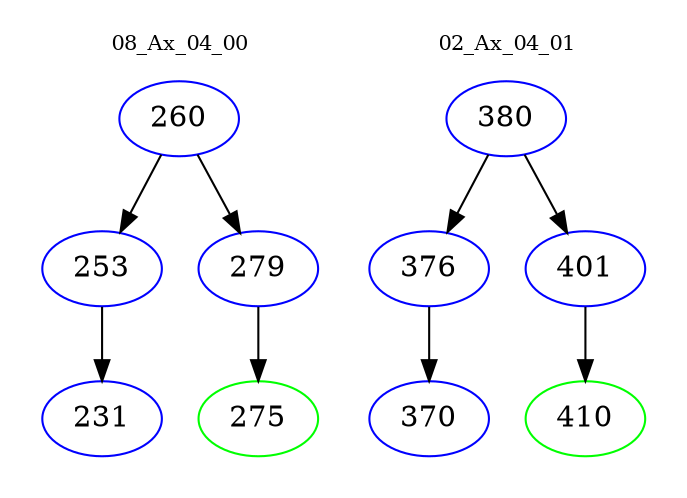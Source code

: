 digraph{
subgraph cluster_0 {
color = white
label = "08_Ax_04_00";
fontsize=10;
T0_260 [label="260", color="blue"]
T0_260 -> T0_253 [color="black"]
T0_253 [label="253", color="blue"]
T0_253 -> T0_231 [color="black"]
T0_231 [label="231", color="blue"]
T0_260 -> T0_279 [color="black"]
T0_279 [label="279", color="blue"]
T0_279 -> T0_275 [color="black"]
T0_275 [label="275", color="green"]
}
subgraph cluster_1 {
color = white
label = "02_Ax_04_01";
fontsize=10;
T1_380 [label="380", color="blue"]
T1_380 -> T1_376 [color="black"]
T1_376 [label="376", color="blue"]
T1_376 -> T1_370 [color="black"]
T1_370 [label="370", color="blue"]
T1_380 -> T1_401 [color="black"]
T1_401 [label="401", color="blue"]
T1_401 -> T1_410 [color="black"]
T1_410 [label="410", color="green"]
}
}
